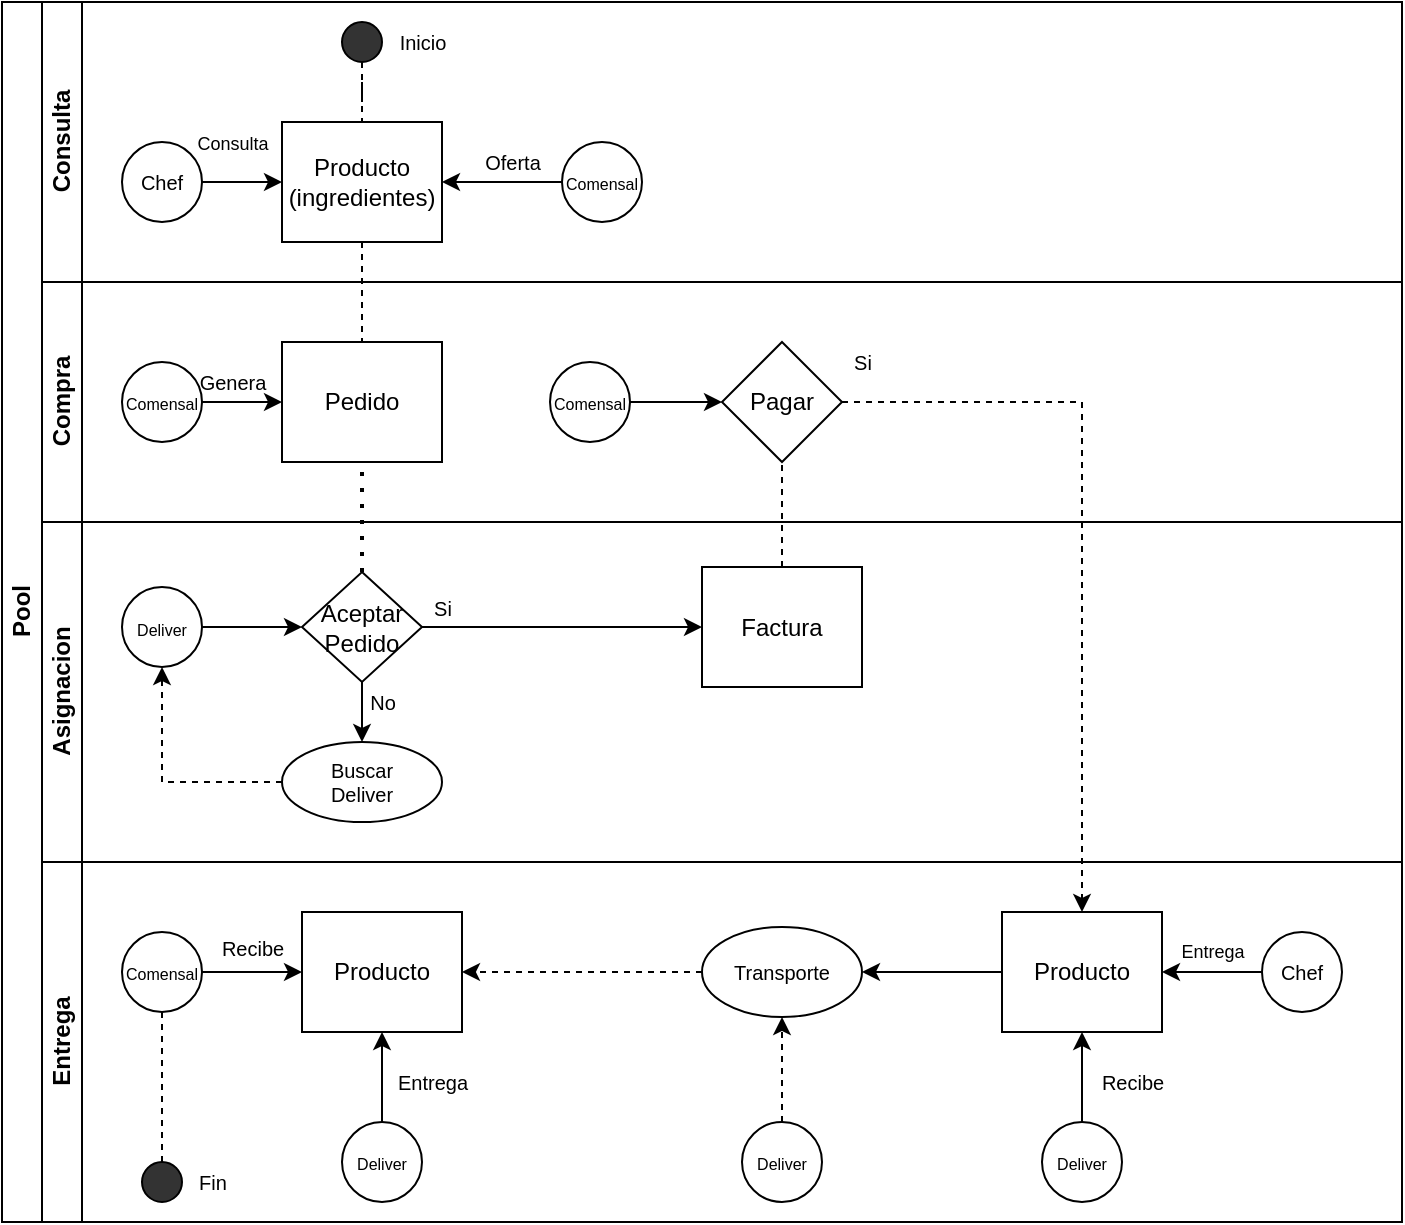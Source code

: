 <mxfile version="15.9.1" type="github">
  <diagram id="prtHgNgQTEPvFCAcTncT" name="Page-1">
    <mxGraphModel dx="1093" dy="641" grid="1" gridSize="10" guides="1" tooltips="1" connect="1" arrows="1" fold="1" page="1" pageScale="1" pageWidth="827" pageHeight="1169" math="0" shadow="0">
      <root>
        <mxCell id="0" />
        <mxCell id="1" parent="0" />
        <mxCell id="dNxyNK7c78bLwvsdeMH5-19" value="Pool" style="swimlane;html=1;childLayout=stackLayout;resizeParent=1;resizeParentMax=0;horizontal=0;startSize=20;horizontalStack=0;" parent="1" vertex="1">
          <mxGeometry x="40" y="120" width="700" height="610" as="geometry" />
        </mxCell>
        <mxCell id="dNxyNK7c78bLwvsdeMH5-27" value="" style="edgeStyle=orthogonalEdgeStyle;rounded=0;orthogonalLoop=1;jettySize=auto;html=1;dashed=1;endArrow=none;endFill=0;" parent="dNxyNK7c78bLwvsdeMH5-19" source="dNxyNK7c78bLwvsdeMH5-24" target="dNxyNK7c78bLwvsdeMH5-26" edge="1">
          <mxGeometry relative="1" as="geometry" />
        </mxCell>
        <mxCell id="dNxyNK7c78bLwvsdeMH5-20" value="Consulta" style="swimlane;html=1;startSize=20;horizontal=0;" parent="dNxyNK7c78bLwvsdeMH5-19" vertex="1">
          <mxGeometry x="20" width="680" height="140" as="geometry" />
        </mxCell>
        <mxCell id="dNxyNK7c78bLwvsdeMH5-25" value="" style="edgeStyle=orthogonalEdgeStyle;rounded=0;orthogonalLoop=1;jettySize=auto;html=1;" parent="dNxyNK7c78bLwvsdeMH5-20" source="dNxyNK7c78bLwvsdeMH5-23" target="dNxyNK7c78bLwvsdeMH5-24" edge="1">
          <mxGeometry relative="1" as="geometry" />
        </mxCell>
        <mxCell id="dNxyNK7c78bLwvsdeMH5-23" value="&lt;font style=&quot;font-size: 10px&quot;&gt;Chef&lt;/font&gt;" style="ellipse;whiteSpace=wrap;html=1;" parent="dNxyNK7c78bLwvsdeMH5-20" vertex="1">
          <mxGeometry x="40" y="70" width="40" height="40" as="geometry" />
        </mxCell>
        <mxCell id="dNxyNK7c78bLwvsdeMH5-24" value="Producto&lt;br&gt;(ingredientes)" style="rounded=0;whiteSpace=wrap;html=1;fontFamily=Helvetica;fontSize=12;fontColor=#000000;align=center;" parent="dNxyNK7c78bLwvsdeMH5-20" vertex="1">
          <mxGeometry x="120" y="60" width="80" height="60" as="geometry" />
        </mxCell>
        <mxCell id="eAxl7k6YFJdSi7oE2XjR-5" style="edgeStyle=orthogonalEdgeStyle;rounded=0;orthogonalLoop=1;jettySize=auto;html=1;exitX=0;exitY=0.5;exitDx=0;exitDy=0;entryX=1;entryY=0.5;entryDx=0;entryDy=0;" edge="1" parent="dNxyNK7c78bLwvsdeMH5-20" source="eAxl7k6YFJdSi7oE2XjR-3" target="dNxyNK7c78bLwvsdeMH5-24">
          <mxGeometry relative="1" as="geometry" />
        </mxCell>
        <mxCell id="eAxl7k6YFJdSi7oE2XjR-3" value="&lt;font style=&quot;font-size: 8px&quot;&gt;Comensal&lt;/font&gt;" style="ellipse;whiteSpace=wrap;html=1;" vertex="1" parent="dNxyNK7c78bLwvsdeMH5-20">
          <mxGeometry x="260" y="70" width="40" height="40" as="geometry" />
        </mxCell>
        <mxCell id="eAxl7k6YFJdSi7oE2XjR-6" value="&lt;font style=&quot;font-size: 9px&quot;&gt;Consulta&lt;/font&gt;" style="text;html=1;align=center;verticalAlign=middle;resizable=0;points=[];autosize=1;strokeColor=none;fillColor=none;" vertex="1" parent="dNxyNK7c78bLwvsdeMH5-20">
          <mxGeometry x="70" y="60" width="50" height="20" as="geometry" />
        </mxCell>
        <mxCell id="eAxl7k6YFJdSi7oE2XjR-2" value="&lt;font style=&quot;font-size: 10px&quot;&gt;Oferta&lt;/font&gt;" style="text;html=1;align=center;verticalAlign=middle;resizable=0;points=[];autosize=1;strokeColor=none;fillColor=none;" vertex="1" parent="dNxyNK7c78bLwvsdeMH5-20">
          <mxGeometry x="215" y="70" width="40" height="20" as="geometry" />
        </mxCell>
        <mxCell id="eAxl7k6YFJdSi7oE2XjR-80" style="edgeStyle=orthogonalEdgeStyle;rounded=0;orthogonalLoop=1;jettySize=auto;html=1;entryX=0.5;entryY=0;entryDx=0;entryDy=0;fontSize=10;endArrow=none;endFill=0;dashed=1;" edge="1" parent="dNxyNK7c78bLwvsdeMH5-20" source="eAxl7k6YFJdSi7oE2XjR-79" target="dNxyNK7c78bLwvsdeMH5-24">
          <mxGeometry relative="1" as="geometry" />
        </mxCell>
        <mxCell id="eAxl7k6YFJdSi7oE2XjR-79" value="" style="ellipse;whiteSpace=wrap;html=1;aspect=fixed;fontSize=10;fillColor=#333333;" vertex="1" parent="dNxyNK7c78bLwvsdeMH5-20">
          <mxGeometry x="150" y="10" width="20" height="20" as="geometry" />
        </mxCell>
        <mxCell id="eAxl7k6YFJdSi7oE2XjR-81" value="Inicio" style="text;html=1;align=center;verticalAlign=middle;resizable=0;points=[];autosize=1;strokeColor=none;fillColor=none;fontSize=10;" vertex="1" parent="dNxyNK7c78bLwvsdeMH5-20">
          <mxGeometry x="170" y="10" width="40" height="20" as="geometry" />
        </mxCell>
        <mxCell id="dNxyNK7c78bLwvsdeMH5-21" value="Compra" style="swimlane;html=1;startSize=20;horizontal=0;" parent="dNxyNK7c78bLwvsdeMH5-19" vertex="1">
          <mxGeometry x="20" y="140" width="680" height="120" as="geometry" />
        </mxCell>
        <mxCell id="dNxyNK7c78bLwvsdeMH5-26" value="Pedido" style="rounded=0;whiteSpace=wrap;html=1;fontFamily=Helvetica;fontSize=12;fontColor=#000000;align=center;" parent="dNxyNK7c78bLwvsdeMH5-21" vertex="1">
          <mxGeometry x="120" y="30" width="80" height="60" as="geometry" />
        </mxCell>
        <mxCell id="dNxyNK7c78bLwvsdeMH5-28" value="Pagar" style="rhombus;whiteSpace=wrap;html=1;fontFamily=Helvetica;fontSize=12;fontColor=#000000;align=center;" parent="dNxyNK7c78bLwvsdeMH5-21" vertex="1">
          <mxGeometry x="340" y="30" width="60" height="60" as="geometry" />
        </mxCell>
        <mxCell id="eAxl7k6YFJdSi7oE2XjR-8" style="edgeStyle=orthogonalEdgeStyle;rounded=0;orthogonalLoop=1;jettySize=auto;html=1;entryX=0;entryY=0.5;entryDx=0;entryDy=0;fontSize=10;" edge="1" parent="dNxyNK7c78bLwvsdeMH5-21" source="eAxl7k6YFJdSi7oE2XjR-7" target="dNxyNK7c78bLwvsdeMH5-26">
          <mxGeometry relative="1" as="geometry" />
        </mxCell>
        <mxCell id="eAxl7k6YFJdSi7oE2XjR-7" value="&lt;font style=&quot;font-size: 8px&quot;&gt;Comensal&lt;/font&gt;" style="ellipse;whiteSpace=wrap;html=1;" vertex="1" parent="dNxyNK7c78bLwvsdeMH5-21">
          <mxGeometry x="40" y="40" width="40" height="40" as="geometry" />
        </mxCell>
        <mxCell id="eAxl7k6YFJdSi7oE2XjR-25" style="edgeStyle=orthogonalEdgeStyle;rounded=0;orthogonalLoop=1;jettySize=auto;html=1;entryX=0;entryY=0.5;entryDx=0;entryDy=0;fontSize=10;" edge="1" parent="dNxyNK7c78bLwvsdeMH5-21" source="eAxl7k6YFJdSi7oE2XjR-24" target="dNxyNK7c78bLwvsdeMH5-28">
          <mxGeometry relative="1" as="geometry" />
        </mxCell>
        <mxCell id="eAxl7k6YFJdSi7oE2XjR-24" value="&lt;font style=&quot;font-size: 8px&quot;&gt;Comensal&lt;/font&gt;" style="ellipse;whiteSpace=wrap;html=1;" vertex="1" parent="dNxyNK7c78bLwvsdeMH5-21">
          <mxGeometry x="254" y="40" width="40" height="40" as="geometry" />
        </mxCell>
        <mxCell id="eAxl7k6YFJdSi7oE2XjR-9" value="Genera" style="text;html=1;align=center;verticalAlign=middle;resizable=0;points=[];autosize=1;strokeColor=none;fillColor=none;fontSize=10;" vertex="1" parent="dNxyNK7c78bLwvsdeMH5-21">
          <mxGeometry x="70" y="40" width="50" height="20" as="geometry" />
        </mxCell>
        <mxCell id="eAxl7k6YFJdSi7oE2XjR-27" value="Si" style="text;html=1;align=center;verticalAlign=middle;resizable=0;points=[];autosize=1;strokeColor=none;fillColor=none;fontSize=10;" vertex="1" parent="dNxyNK7c78bLwvsdeMH5-21">
          <mxGeometry x="400" y="30" width="20" height="20" as="geometry" />
        </mxCell>
        <mxCell id="dNxyNK7c78bLwvsdeMH5-22" value="Asignacion" style="swimlane;html=1;startSize=20;horizontal=0;" parent="dNxyNK7c78bLwvsdeMH5-19" vertex="1">
          <mxGeometry x="20" y="260" width="680" height="170" as="geometry" />
        </mxCell>
        <mxCell id="dNxyNK7c78bLwvsdeMH5-34" value="Factura" style="rounded=0;whiteSpace=wrap;html=1;fontFamily=Helvetica;fontSize=12;fontColor=#000000;align=center;" parent="dNxyNK7c78bLwvsdeMH5-22" vertex="1">
          <mxGeometry x="330" y="22.5" width="80" height="60" as="geometry" />
        </mxCell>
        <mxCell id="eAxl7k6YFJdSi7oE2XjR-18" style="edgeStyle=orthogonalEdgeStyle;rounded=0;orthogonalLoop=1;jettySize=auto;html=1;fontSize=10;entryX=0;entryY=0.5;entryDx=0;entryDy=0;" edge="1" parent="dNxyNK7c78bLwvsdeMH5-22" source="eAxl7k6YFJdSi7oE2XjR-10" target="eAxl7k6YFJdSi7oE2XjR-21">
          <mxGeometry relative="1" as="geometry">
            <mxPoint x="110" y="55" as="targetPoint" />
          </mxGeometry>
        </mxCell>
        <mxCell id="eAxl7k6YFJdSi7oE2XjR-10" value="&lt;font style=&quot;font-size: 8px&quot;&gt;Deliver&lt;/font&gt;" style="ellipse;whiteSpace=wrap;html=1;" vertex="1" parent="dNxyNK7c78bLwvsdeMH5-22">
          <mxGeometry x="40" y="32.5" width="40" height="40" as="geometry" />
        </mxCell>
        <mxCell id="eAxl7k6YFJdSi7oE2XjR-22" style="edgeStyle=orthogonalEdgeStyle;rounded=0;orthogonalLoop=1;jettySize=auto;html=1;entryX=0;entryY=0.5;entryDx=0;entryDy=0;fontSize=10;" edge="1" parent="dNxyNK7c78bLwvsdeMH5-22" source="eAxl7k6YFJdSi7oE2XjR-21" target="dNxyNK7c78bLwvsdeMH5-34">
          <mxGeometry relative="1" as="geometry" />
        </mxCell>
        <mxCell id="eAxl7k6YFJdSi7oE2XjR-29" style="edgeStyle=orthogonalEdgeStyle;rounded=0;orthogonalLoop=1;jettySize=auto;html=1;entryX=0.5;entryY=0;entryDx=0;entryDy=0;fontSize=10;endArrow=classic;endFill=1;" edge="1" parent="dNxyNK7c78bLwvsdeMH5-22" source="eAxl7k6YFJdSi7oE2XjR-21" target="eAxl7k6YFJdSi7oE2XjR-28">
          <mxGeometry relative="1" as="geometry" />
        </mxCell>
        <mxCell id="eAxl7k6YFJdSi7oE2XjR-21" value="Aceptar&lt;br&gt;Pedido" style="rhombus;whiteSpace=wrap;html=1;fontFamily=Helvetica;fontSize=12;fontColor=#000000;align=center;" vertex="1" parent="dNxyNK7c78bLwvsdeMH5-22">
          <mxGeometry x="130" y="25" width="60" height="55" as="geometry" />
        </mxCell>
        <mxCell id="eAxl7k6YFJdSi7oE2XjR-23" value="Si" style="text;html=1;align=center;verticalAlign=middle;resizable=0;points=[];autosize=1;strokeColor=none;fillColor=none;fontSize=10;" vertex="1" parent="dNxyNK7c78bLwvsdeMH5-22">
          <mxGeometry x="190" y="32.5" width="20" height="20" as="geometry" />
        </mxCell>
        <mxCell id="eAxl7k6YFJdSi7oE2XjR-30" style="edgeStyle=orthogonalEdgeStyle;rounded=0;orthogonalLoop=1;jettySize=auto;html=1;entryX=0.5;entryY=1;entryDx=0;entryDy=0;dashed=1;fontSize=10;endArrow=classic;endFill=1;" edge="1" parent="dNxyNK7c78bLwvsdeMH5-22" source="eAxl7k6YFJdSi7oE2XjR-28" target="eAxl7k6YFJdSi7oE2XjR-10">
          <mxGeometry relative="1" as="geometry" />
        </mxCell>
        <mxCell id="eAxl7k6YFJdSi7oE2XjR-28" value="Buscar&lt;br&gt;Deliver" style="ellipse;whiteSpace=wrap;html=1;fontSize=10;" vertex="1" parent="dNxyNK7c78bLwvsdeMH5-22">
          <mxGeometry x="120" y="110" width="80" height="40" as="geometry" />
        </mxCell>
        <mxCell id="eAxl7k6YFJdSi7oE2XjR-31" value="No" style="text;html=1;align=center;verticalAlign=middle;resizable=0;points=[];autosize=1;strokeColor=none;fillColor=none;fontSize=10;" vertex="1" parent="dNxyNK7c78bLwvsdeMH5-22">
          <mxGeometry x="155" y="80" width="30" height="20" as="geometry" />
        </mxCell>
        <mxCell id="eAxl7k6YFJdSi7oE2XjR-17" value="" style="endArrow=none;dashed=1;html=1;dashPattern=1 3;strokeWidth=2;rounded=0;fontSize=10;entryX=0.5;entryY=1;entryDx=0;entryDy=0;exitX=0.5;exitY=0;exitDx=0;exitDy=0;" edge="1" parent="dNxyNK7c78bLwvsdeMH5-19" source="eAxl7k6YFJdSi7oE2XjR-21" target="dNxyNK7c78bLwvsdeMH5-26">
          <mxGeometry width="50" height="50" relative="1" as="geometry">
            <mxPoint x="180" y="250" as="sourcePoint" />
            <mxPoint x="220" y="180" as="targetPoint" />
          </mxGeometry>
        </mxCell>
        <mxCell id="eAxl7k6YFJdSi7oE2XjR-26" style="edgeStyle=orthogonalEdgeStyle;rounded=0;orthogonalLoop=1;jettySize=auto;html=1;entryX=0.5;entryY=1;entryDx=0;entryDy=0;fontSize=10;dashed=1;endArrow=none;endFill=0;" edge="1" parent="dNxyNK7c78bLwvsdeMH5-19" source="dNxyNK7c78bLwvsdeMH5-34" target="dNxyNK7c78bLwvsdeMH5-28">
          <mxGeometry relative="1" as="geometry" />
        </mxCell>
        <mxCell id="eAxl7k6YFJdSi7oE2XjR-48" style="edgeStyle=orthogonalEdgeStyle;rounded=0;orthogonalLoop=1;jettySize=auto;html=1;entryX=0.5;entryY=0;entryDx=0;entryDy=0;fontSize=10;endArrow=classic;endFill=1;dashed=1;" edge="1" parent="dNxyNK7c78bLwvsdeMH5-19" source="dNxyNK7c78bLwvsdeMH5-28" target="dNxyNK7c78bLwvsdeMH5-30">
          <mxGeometry relative="1" as="geometry" />
        </mxCell>
        <mxCell id="eAxl7k6YFJdSi7oE2XjR-47" value="Entrega" style="swimlane;html=1;startSize=20;horizontal=0;" vertex="1" parent="dNxyNK7c78bLwvsdeMH5-19">
          <mxGeometry x="20" y="430" width="680" height="180" as="geometry" />
        </mxCell>
        <mxCell id="eAxl7k6YFJdSi7oE2XjR-66" style="edgeStyle=orthogonalEdgeStyle;rounded=0;orthogonalLoop=1;jettySize=auto;html=1;entryX=1;entryY=0.5;entryDx=0;entryDy=0;fontSize=10;endArrow=classic;endFill=1;" edge="1" parent="eAxl7k6YFJdSi7oE2XjR-47" source="dNxyNK7c78bLwvsdeMH5-30" target="eAxl7k6YFJdSi7oE2XjR-65">
          <mxGeometry relative="1" as="geometry" />
        </mxCell>
        <mxCell id="dNxyNK7c78bLwvsdeMH5-30" value="Producto" style="rounded=0;whiteSpace=wrap;html=1;fontFamily=Helvetica;fontSize=12;fontColor=#000000;align=center;" parent="eAxl7k6YFJdSi7oE2XjR-47" vertex="1">
          <mxGeometry x="480" y="25" width="80" height="60" as="geometry" />
        </mxCell>
        <mxCell id="eAxl7k6YFJdSi7oE2XjR-49" style="edgeStyle=orthogonalEdgeStyle;rounded=0;orthogonalLoop=1;jettySize=auto;html=1;entryX=1;entryY=0.5;entryDx=0;entryDy=0;fontSize=10;endArrow=classic;endFill=1;" edge="1" parent="eAxl7k6YFJdSi7oE2XjR-47" source="eAxl7k6YFJdSi7oE2XjR-33" target="dNxyNK7c78bLwvsdeMH5-30">
          <mxGeometry relative="1" as="geometry" />
        </mxCell>
        <mxCell id="eAxl7k6YFJdSi7oE2XjR-33" value="&lt;font style=&quot;font-size: 10px&quot;&gt;Chef&lt;/font&gt;" style="ellipse;whiteSpace=wrap;html=1;" vertex="1" parent="eAxl7k6YFJdSi7oE2XjR-47">
          <mxGeometry x="610" y="35" width="40" height="40" as="geometry" />
        </mxCell>
        <mxCell id="eAxl7k6YFJdSi7oE2XjR-35" value="Entrega" style="text;html=1;align=center;verticalAlign=middle;resizable=0;points=[];autosize=1;strokeColor=none;fillColor=none;fontSize=9;" vertex="1" parent="eAxl7k6YFJdSi7oE2XjR-47">
          <mxGeometry x="560" y="35" width="50" height="20" as="geometry" />
        </mxCell>
        <mxCell id="eAxl7k6YFJdSi7oE2XjR-63" style="edgeStyle=orthogonalEdgeStyle;rounded=0;orthogonalLoop=1;jettySize=auto;html=1;entryX=0.5;entryY=1;entryDx=0;entryDy=0;fontSize=10;endArrow=classic;endFill=1;" edge="1" parent="eAxl7k6YFJdSi7oE2XjR-47" source="eAxl7k6YFJdSi7oE2XjR-61" target="dNxyNK7c78bLwvsdeMH5-30">
          <mxGeometry relative="1" as="geometry" />
        </mxCell>
        <mxCell id="eAxl7k6YFJdSi7oE2XjR-61" value="&lt;font style=&quot;font-size: 8px&quot;&gt;Deliver&lt;/font&gt;" style="ellipse;whiteSpace=wrap;html=1;" vertex="1" parent="eAxl7k6YFJdSi7oE2XjR-47">
          <mxGeometry x="500" y="130" width="40" height="40" as="geometry" />
        </mxCell>
        <mxCell id="eAxl7k6YFJdSi7oE2XjR-64" value="Recibe" style="text;html=1;align=center;verticalAlign=middle;resizable=0;points=[];autosize=1;strokeColor=none;fillColor=none;fontSize=10;" vertex="1" parent="eAxl7k6YFJdSi7oE2XjR-47">
          <mxGeometry x="520" y="100" width="50" height="20" as="geometry" />
        </mxCell>
        <mxCell id="eAxl7k6YFJdSi7oE2XjR-68" style="edgeStyle=orthogonalEdgeStyle;rounded=0;orthogonalLoop=1;jettySize=auto;html=1;entryX=1;entryY=0.5;entryDx=0;entryDy=0;fontSize=10;endArrow=classic;endFill=1;dashed=1;" edge="1" parent="eAxl7k6YFJdSi7oE2XjR-47" source="eAxl7k6YFJdSi7oE2XjR-65" target="eAxl7k6YFJdSi7oE2XjR-67">
          <mxGeometry relative="1" as="geometry" />
        </mxCell>
        <mxCell id="eAxl7k6YFJdSi7oE2XjR-65" value="Transporte" style="ellipse;whiteSpace=wrap;html=1;fontSize=10;" vertex="1" parent="eAxl7k6YFJdSi7oE2XjR-47">
          <mxGeometry x="330" y="32.5" width="80" height="45" as="geometry" />
        </mxCell>
        <mxCell id="eAxl7k6YFJdSi7oE2XjR-67" value="Producto" style="rounded=0;whiteSpace=wrap;html=1;fontFamily=Helvetica;fontSize=12;fontColor=#000000;align=center;" vertex="1" parent="eAxl7k6YFJdSi7oE2XjR-47">
          <mxGeometry x="130" y="25" width="80" height="60" as="geometry" />
        </mxCell>
        <mxCell id="eAxl7k6YFJdSi7oE2XjR-70" style="edgeStyle=orthogonalEdgeStyle;rounded=0;orthogonalLoop=1;jettySize=auto;html=1;entryX=0;entryY=0.5;entryDx=0;entryDy=0;fontSize=10;endArrow=classic;endFill=1;" edge="1" parent="eAxl7k6YFJdSi7oE2XjR-47" source="eAxl7k6YFJdSi7oE2XjR-69" target="eAxl7k6YFJdSi7oE2XjR-67">
          <mxGeometry relative="1" as="geometry" />
        </mxCell>
        <mxCell id="eAxl7k6YFJdSi7oE2XjR-83" style="edgeStyle=orthogonalEdgeStyle;rounded=0;orthogonalLoop=1;jettySize=auto;html=1;entryX=0.5;entryY=0;entryDx=0;entryDy=0;dashed=1;fontSize=10;endArrow=none;endFill=0;" edge="1" parent="eAxl7k6YFJdSi7oE2XjR-47" source="eAxl7k6YFJdSi7oE2XjR-69" target="eAxl7k6YFJdSi7oE2XjR-82">
          <mxGeometry relative="1" as="geometry" />
        </mxCell>
        <mxCell id="eAxl7k6YFJdSi7oE2XjR-69" value="&lt;font style=&quot;font-size: 8px&quot;&gt;Comensal&lt;/font&gt;" style="ellipse;whiteSpace=wrap;html=1;" vertex="1" parent="eAxl7k6YFJdSi7oE2XjR-47">
          <mxGeometry x="40" y="35" width="40" height="40" as="geometry" />
        </mxCell>
        <mxCell id="eAxl7k6YFJdSi7oE2XjR-71" value="Recibe" style="text;html=1;align=center;verticalAlign=middle;resizable=0;points=[];autosize=1;strokeColor=none;fillColor=none;fontSize=10;" vertex="1" parent="eAxl7k6YFJdSi7oE2XjR-47">
          <mxGeometry x="80" y="32.5" width="50" height="20" as="geometry" />
        </mxCell>
        <mxCell id="eAxl7k6YFJdSi7oE2XjR-72" style="edgeStyle=orthogonalEdgeStyle;rounded=0;orthogonalLoop=1;jettySize=auto;html=1;entryX=0.5;entryY=1;entryDx=0;entryDy=0;fontSize=10;endArrow=classic;endFill=1;dashed=1;" edge="1" parent="eAxl7k6YFJdSi7oE2XjR-47" source="eAxl7k6YFJdSi7oE2XjR-73" target="eAxl7k6YFJdSi7oE2XjR-65">
          <mxGeometry relative="1" as="geometry">
            <mxPoint x="370" y="85" as="targetPoint" />
          </mxGeometry>
        </mxCell>
        <mxCell id="eAxl7k6YFJdSi7oE2XjR-73" value="&lt;font style=&quot;font-size: 8px&quot;&gt;Deliver&lt;/font&gt;" style="ellipse;whiteSpace=wrap;html=1;" vertex="1" parent="eAxl7k6YFJdSi7oE2XjR-47">
          <mxGeometry x="350" y="130" width="40" height="40" as="geometry" />
        </mxCell>
        <mxCell id="eAxl7k6YFJdSi7oE2XjR-77" style="edgeStyle=orthogonalEdgeStyle;rounded=0;orthogonalLoop=1;jettySize=auto;html=1;entryX=0.5;entryY=1;entryDx=0;entryDy=0;fontSize=10;endArrow=classic;endFill=1;" edge="1" parent="eAxl7k6YFJdSi7oE2XjR-47" source="eAxl7k6YFJdSi7oE2XjR-76" target="eAxl7k6YFJdSi7oE2XjR-67">
          <mxGeometry relative="1" as="geometry" />
        </mxCell>
        <mxCell id="eAxl7k6YFJdSi7oE2XjR-76" value="&lt;font style=&quot;font-size: 8px&quot;&gt;Deliver&lt;/font&gt;" style="ellipse;whiteSpace=wrap;html=1;" vertex="1" parent="eAxl7k6YFJdSi7oE2XjR-47">
          <mxGeometry x="150" y="130" width="40" height="40" as="geometry" />
        </mxCell>
        <mxCell id="eAxl7k6YFJdSi7oE2XjR-78" value="Entrega" style="text;html=1;align=center;verticalAlign=middle;resizable=0;points=[];autosize=1;strokeColor=none;fillColor=none;fontSize=10;" vertex="1" parent="eAxl7k6YFJdSi7oE2XjR-47">
          <mxGeometry x="170" y="100" width="50" height="20" as="geometry" />
        </mxCell>
        <mxCell id="eAxl7k6YFJdSi7oE2XjR-82" value="" style="ellipse;whiteSpace=wrap;html=1;aspect=fixed;fontSize=10;fillColor=#333333;" vertex="1" parent="eAxl7k6YFJdSi7oE2XjR-47">
          <mxGeometry x="50" y="150" width="20" height="20" as="geometry" />
        </mxCell>
        <mxCell id="eAxl7k6YFJdSi7oE2XjR-84" value="Fin" style="text;html=1;align=center;verticalAlign=middle;resizable=0;points=[];autosize=1;strokeColor=none;fillColor=none;fontSize=10;" vertex="1" parent="eAxl7k6YFJdSi7oE2XjR-47">
          <mxGeometry x="70" y="150" width="30" height="20" as="geometry" />
        </mxCell>
      </root>
    </mxGraphModel>
  </diagram>
</mxfile>
